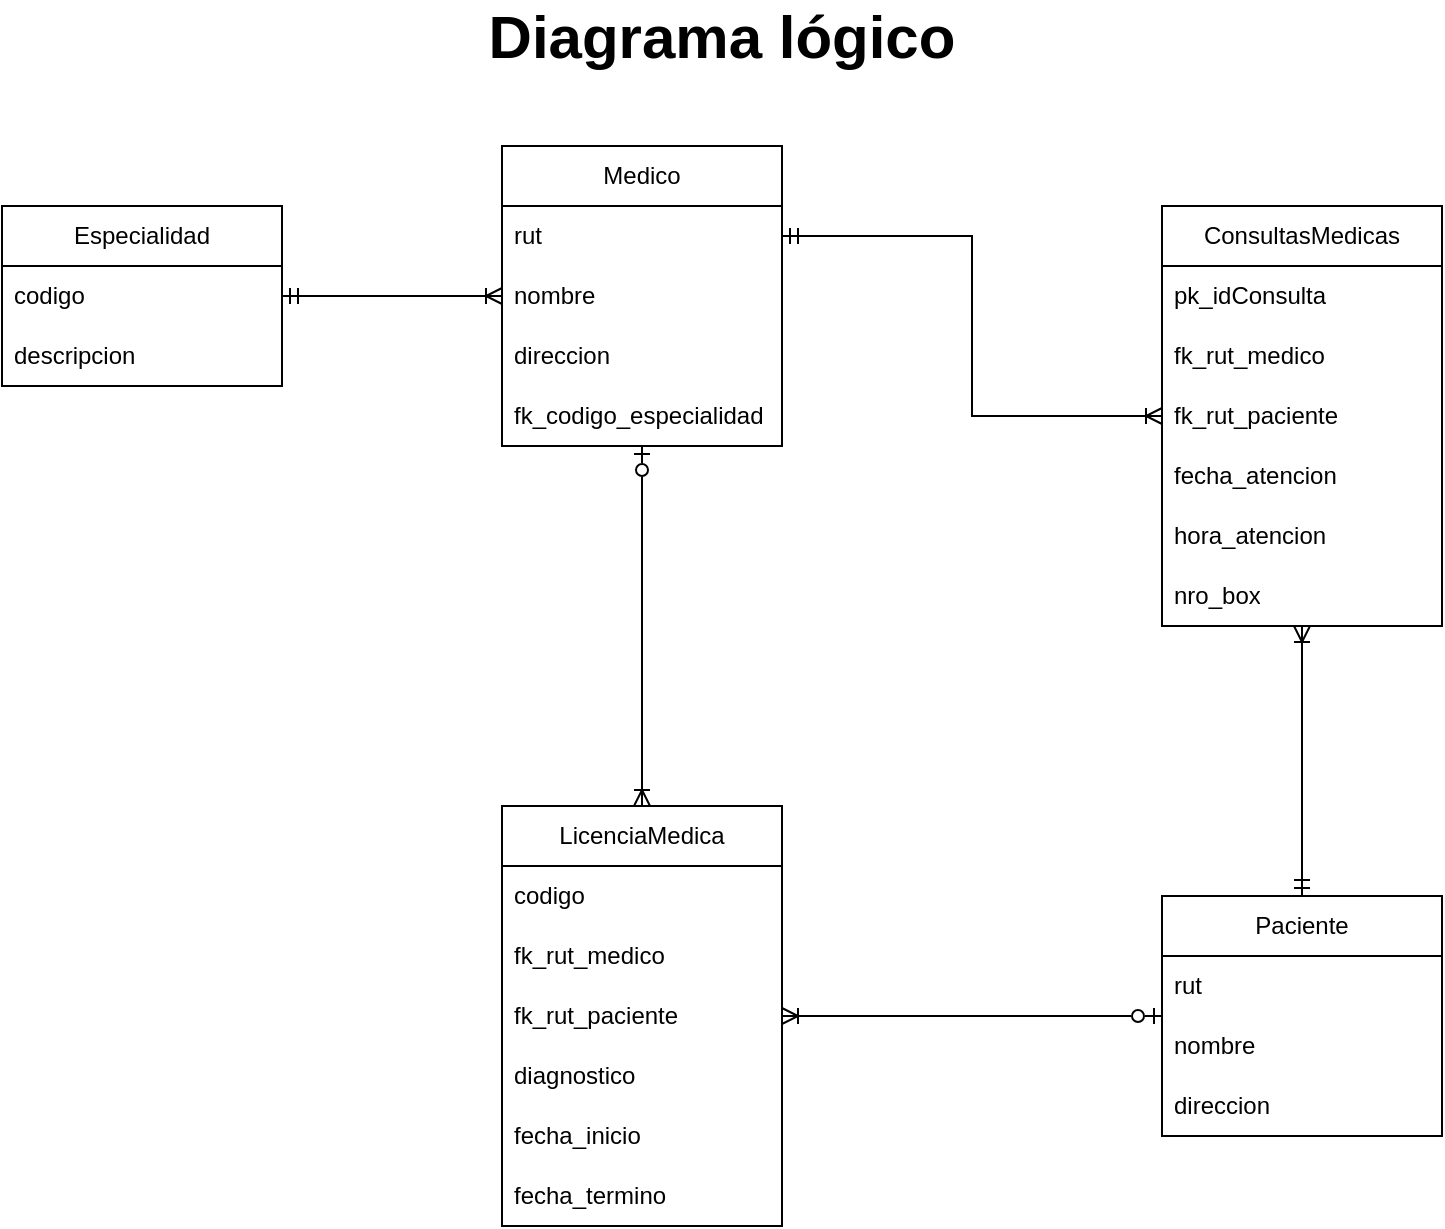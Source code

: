 <mxfile version="21.6.6" type="device" pages="2">
  <diagram name="logico" id="oF_o_Zv1r3C89cM200h0">
    <mxGraphModel dx="1379" dy="796" grid="1" gridSize="10" guides="1" tooltips="1" connect="1" arrows="1" fold="1" page="1" pageScale="1" pageWidth="850" pageHeight="1100" math="0" shadow="0">
      <root>
        <mxCell id="0" />
        <mxCell id="1" parent="0" />
        <mxCell id="ZJR1J_qh51CHddX5fWhF-16" style="edgeStyle=orthogonalEdgeStyle;rounded=0;orthogonalLoop=1;jettySize=auto;html=1;endArrow=ERoneToMany;endFill=0;startArrow=ERzeroToOne;startFill=0;" parent="1" source="ap77ZqGPE7Fvm3f2d0VW-2" target="ap77ZqGPE7Fvm3f2d0VW-18" edge="1">
          <mxGeometry relative="1" as="geometry" />
        </mxCell>
        <mxCell id="ap77ZqGPE7Fvm3f2d0VW-2" value="Medico" style="swimlane;fontStyle=0;childLayout=stackLayout;horizontal=1;startSize=30;horizontalStack=0;resizeParent=1;resizeParentMax=0;resizeLast=0;collapsible=1;marginBottom=0;whiteSpace=wrap;html=1;" parent="1" vertex="1">
          <mxGeometry x="290" y="130" width="140" height="150" as="geometry" />
        </mxCell>
        <mxCell id="ZJR1J_qh51CHddX5fWhF-9" value="rut&amp;nbsp;" style="text;strokeColor=none;fillColor=none;align=left;verticalAlign=middle;spacingLeft=4;spacingRight=4;overflow=hidden;points=[[0,0.5],[1,0.5]];portConstraint=eastwest;rotatable=0;whiteSpace=wrap;html=1;" parent="ap77ZqGPE7Fvm3f2d0VW-2" vertex="1">
          <mxGeometry y="30" width="140" height="30" as="geometry" />
        </mxCell>
        <mxCell id="ap77ZqGPE7Fvm3f2d0VW-3" value="nombre" style="text;strokeColor=none;fillColor=none;align=left;verticalAlign=middle;spacingLeft=4;spacingRight=4;overflow=hidden;points=[[0,0.5],[1,0.5]];portConstraint=eastwest;rotatable=0;whiteSpace=wrap;html=1;" parent="ap77ZqGPE7Fvm3f2d0VW-2" vertex="1">
          <mxGeometry y="60" width="140" height="30" as="geometry" />
        </mxCell>
        <mxCell id="ap77ZqGPE7Fvm3f2d0VW-5" value="direccion" style="text;strokeColor=none;fillColor=none;align=left;verticalAlign=middle;spacingLeft=4;spacingRight=4;overflow=hidden;points=[[0,0.5],[1,0.5]];portConstraint=eastwest;rotatable=0;whiteSpace=wrap;html=1;" parent="ap77ZqGPE7Fvm3f2d0VW-2" vertex="1">
          <mxGeometry y="90" width="140" height="30" as="geometry" />
        </mxCell>
        <mxCell id="ZJR1J_qh51CHddX5fWhF-13" value="fk_codigo_especialidad" style="text;strokeColor=none;fillColor=none;align=left;verticalAlign=middle;spacingLeft=4;spacingRight=4;overflow=hidden;points=[[0,0.5],[1,0.5]];portConstraint=eastwest;rotatable=0;whiteSpace=wrap;html=1;" parent="ap77ZqGPE7Fvm3f2d0VW-2" vertex="1">
          <mxGeometry y="120" width="140" height="30" as="geometry" />
        </mxCell>
        <mxCell id="ZJR1J_qh51CHddX5fWhF-10" style="edgeStyle=orthogonalEdgeStyle;rounded=0;orthogonalLoop=1;jettySize=auto;html=1;endArrow=ERoneToMany;endFill=0;startArrow=ERmandOne;startFill=0;" parent="1" source="ap77ZqGPE7Fvm3f2d0VW-6" target="ap77ZqGPE7Fvm3f2d0VW-10" edge="1">
          <mxGeometry relative="1" as="geometry" />
        </mxCell>
        <mxCell id="ZJR1J_qh51CHddX5fWhF-17" style="edgeStyle=orthogonalEdgeStyle;rounded=0;orthogonalLoop=1;jettySize=auto;html=1;endArrow=ERoneToMany;endFill=0;startArrow=ERzeroToOne;startFill=0;" parent="1" source="ap77ZqGPE7Fvm3f2d0VW-6" target="ap77ZqGPE7Fvm3f2d0VW-18" edge="1">
          <mxGeometry relative="1" as="geometry" />
        </mxCell>
        <mxCell id="ap77ZqGPE7Fvm3f2d0VW-6" value="Paciente" style="swimlane;fontStyle=0;childLayout=stackLayout;horizontal=1;startSize=30;horizontalStack=0;resizeParent=1;resizeParentMax=0;resizeLast=0;collapsible=1;marginBottom=0;whiteSpace=wrap;html=1;" parent="1" vertex="1">
          <mxGeometry x="620" y="505" width="140" height="120" as="geometry" />
        </mxCell>
        <mxCell id="ap77ZqGPE7Fvm3f2d0VW-8" value="rut" style="text;strokeColor=none;fillColor=none;align=left;verticalAlign=middle;spacingLeft=4;spacingRight=4;overflow=hidden;points=[[0,0.5],[1,0.5]];portConstraint=eastwest;rotatable=0;whiteSpace=wrap;html=1;" parent="ap77ZqGPE7Fvm3f2d0VW-6" vertex="1">
          <mxGeometry y="30" width="140" height="30" as="geometry" />
        </mxCell>
        <mxCell id="ap77ZqGPE7Fvm3f2d0VW-7" value="nombre" style="text;strokeColor=none;fillColor=none;align=left;verticalAlign=middle;spacingLeft=4;spacingRight=4;overflow=hidden;points=[[0,0.5],[1,0.5]];portConstraint=eastwest;rotatable=0;whiteSpace=wrap;html=1;" parent="ap77ZqGPE7Fvm3f2d0VW-6" vertex="1">
          <mxGeometry y="60" width="140" height="30" as="geometry" />
        </mxCell>
        <mxCell id="ap77ZqGPE7Fvm3f2d0VW-17" value="direccion" style="text;strokeColor=none;fillColor=none;align=left;verticalAlign=middle;spacingLeft=4;spacingRight=4;overflow=hidden;points=[[0,0.5],[1,0.5]];portConstraint=eastwest;rotatable=0;whiteSpace=wrap;html=1;" parent="ap77ZqGPE7Fvm3f2d0VW-6" vertex="1">
          <mxGeometry y="90" width="140" height="30" as="geometry" />
        </mxCell>
        <mxCell id="ap77ZqGPE7Fvm3f2d0VW-10" value="ConsultasMedicas" style="swimlane;fontStyle=0;childLayout=stackLayout;horizontal=1;startSize=30;horizontalStack=0;resizeParent=1;resizeParentMax=0;resizeLast=0;collapsible=1;marginBottom=0;whiteSpace=wrap;html=1;" parent="1" vertex="1">
          <mxGeometry x="620" y="160" width="140" height="210" as="geometry" />
        </mxCell>
        <mxCell id="ZJR1J_qh51CHddX5fWhF-8" value="pk_idConsulta" style="text;strokeColor=none;fillColor=none;align=left;verticalAlign=middle;spacingLeft=4;spacingRight=4;overflow=hidden;points=[[0,0.5],[1,0.5]];portConstraint=eastwest;rotatable=0;whiteSpace=wrap;html=1;" parent="ap77ZqGPE7Fvm3f2d0VW-10" vertex="1">
          <mxGeometry y="30" width="140" height="30" as="geometry" />
        </mxCell>
        <mxCell id="ZJR1J_qh51CHddX5fWhF-5" value="fk_rut_medico" style="text;strokeColor=none;fillColor=none;align=left;verticalAlign=middle;spacingLeft=4;spacingRight=4;overflow=hidden;points=[[0,0.5],[1,0.5]];portConstraint=eastwest;rotatable=0;whiteSpace=wrap;html=1;" parent="ap77ZqGPE7Fvm3f2d0VW-10" vertex="1">
          <mxGeometry y="60" width="140" height="30" as="geometry" />
        </mxCell>
        <mxCell id="ZJR1J_qh51CHddX5fWhF-7" value="fk_rut_paciente" style="text;strokeColor=none;fillColor=none;align=left;verticalAlign=middle;spacingLeft=4;spacingRight=4;overflow=hidden;points=[[0,0.5],[1,0.5]];portConstraint=eastwest;rotatable=0;whiteSpace=wrap;html=1;" parent="ap77ZqGPE7Fvm3f2d0VW-10" vertex="1">
          <mxGeometry y="90" width="140" height="30" as="geometry" />
        </mxCell>
        <mxCell id="ap77ZqGPE7Fvm3f2d0VW-11" value="fecha_atencion" style="text;strokeColor=none;fillColor=none;align=left;verticalAlign=middle;spacingLeft=4;spacingRight=4;overflow=hidden;points=[[0,0.5],[1,0.5]];portConstraint=eastwest;rotatable=0;whiteSpace=wrap;html=1;" parent="ap77ZqGPE7Fvm3f2d0VW-10" vertex="1">
          <mxGeometry y="120" width="140" height="30" as="geometry" />
        </mxCell>
        <mxCell id="ap77ZqGPE7Fvm3f2d0VW-12" value="hora_atencion" style="text;strokeColor=none;fillColor=none;align=left;verticalAlign=middle;spacingLeft=4;spacingRight=4;overflow=hidden;points=[[0,0.5],[1,0.5]];portConstraint=eastwest;rotatable=0;whiteSpace=wrap;html=1;" parent="ap77ZqGPE7Fvm3f2d0VW-10" vertex="1">
          <mxGeometry y="150" width="140" height="30" as="geometry" />
        </mxCell>
        <mxCell id="ap77ZqGPE7Fvm3f2d0VW-13" value="nro_box" style="text;strokeColor=none;fillColor=none;align=left;verticalAlign=middle;spacingLeft=4;spacingRight=4;overflow=hidden;points=[[0,0.5],[1,0.5]];portConstraint=eastwest;rotatable=0;whiteSpace=wrap;html=1;" parent="ap77ZqGPE7Fvm3f2d0VW-10" vertex="1">
          <mxGeometry y="180" width="140" height="30" as="geometry" />
        </mxCell>
        <mxCell id="ap77ZqGPE7Fvm3f2d0VW-14" value="Especialidad" style="swimlane;fontStyle=0;childLayout=stackLayout;horizontal=1;startSize=30;horizontalStack=0;resizeParent=1;resizeParentMax=0;resizeLast=0;collapsible=1;marginBottom=0;whiteSpace=wrap;html=1;" parent="1" vertex="1">
          <mxGeometry x="40" y="160" width="140" height="90" as="geometry" />
        </mxCell>
        <mxCell id="ap77ZqGPE7Fvm3f2d0VW-15" value="codigo" style="text;strokeColor=none;fillColor=none;align=left;verticalAlign=middle;spacingLeft=4;spacingRight=4;overflow=hidden;points=[[0,0.5],[1,0.5]];portConstraint=eastwest;rotatable=0;whiteSpace=wrap;html=1;" parent="ap77ZqGPE7Fvm3f2d0VW-14" vertex="1">
          <mxGeometry y="30" width="140" height="30" as="geometry" />
        </mxCell>
        <mxCell id="ap77ZqGPE7Fvm3f2d0VW-16" value="descripcion" style="text;strokeColor=none;fillColor=none;align=left;verticalAlign=middle;spacingLeft=4;spacingRight=4;overflow=hidden;points=[[0,0.5],[1,0.5]];portConstraint=eastwest;rotatable=0;whiteSpace=wrap;html=1;" parent="ap77ZqGPE7Fvm3f2d0VW-14" vertex="1">
          <mxGeometry y="60" width="140" height="30" as="geometry" />
        </mxCell>
        <mxCell id="ap77ZqGPE7Fvm3f2d0VW-18" value="LicenciaMedica" style="swimlane;fontStyle=0;childLayout=stackLayout;horizontal=1;startSize=30;horizontalStack=0;resizeParent=1;resizeParentMax=0;resizeLast=0;collapsible=1;marginBottom=0;whiteSpace=wrap;html=1;" parent="1" vertex="1">
          <mxGeometry x="290" y="460" width="140" height="210" as="geometry" />
        </mxCell>
        <mxCell id="ap77ZqGPE7Fvm3f2d0VW-19" value="codigo" style="text;strokeColor=none;fillColor=none;align=left;verticalAlign=middle;spacingLeft=4;spacingRight=4;overflow=hidden;points=[[0,0.5],[1,0.5]];portConstraint=eastwest;rotatable=0;whiteSpace=wrap;html=1;" parent="ap77ZqGPE7Fvm3f2d0VW-18" vertex="1">
          <mxGeometry y="30" width="140" height="30" as="geometry" />
        </mxCell>
        <mxCell id="ZJR1J_qh51CHddX5fWhF-15" value="fk_rut_medico" style="text;strokeColor=none;fillColor=none;align=left;verticalAlign=middle;spacingLeft=4;spacingRight=4;overflow=hidden;points=[[0,0.5],[1,0.5]];portConstraint=eastwest;rotatable=0;whiteSpace=wrap;html=1;" parent="ap77ZqGPE7Fvm3f2d0VW-18" vertex="1">
          <mxGeometry y="60" width="140" height="30" as="geometry" />
        </mxCell>
        <mxCell id="ZJR1J_qh51CHddX5fWhF-14" value="fk_rut_paciente" style="text;strokeColor=none;fillColor=none;align=left;verticalAlign=middle;spacingLeft=4;spacingRight=4;overflow=hidden;points=[[0,0.5],[1,0.5]];portConstraint=eastwest;rotatable=0;whiteSpace=wrap;html=1;" parent="ap77ZqGPE7Fvm3f2d0VW-18" vertex="1">
          <mxGeometry y="90" width="140" height="30" as="geometry" />
        </mxCell>
        <mxCell id="ZJR1J_qh51CHddX5fWhF-1" value="diagnostico" style="text;strokeColor=none;fillColor=none;align=left;verticalAlign=middle;spacingLeft=4;spacingRight=4;overflow=hidden;points=[[0,0.5],[1,0.5]];portConstraint=eastwest;rotatable=0;whiteSpace=wrap;html=1;" parent="ap77ZqGPE7Fvm3f2d0VW-18" vertex="1">
          <mxGeometry y="120" width="140" height="30" as="geometry" />
        </mxCell>
        <mxCell id="ZJR1J_qh51CHddX5fWhF-2" value="fecha_inicio" style="text;strokeColor=none;fillColor=none;align=left;verticalAlign=middle;spacingLeft=4;spacingRight=4;overflow=hidden;points=[[0,0.5],[1,0.5]];portConstraint=eastwest;rotatable=0;whiteSpace=wrap;html=1;" parent="ap77ZqGPE7Fvm3f2d0VW-18" vertex="1">
          <mxGeometry y="150" width="140" height="30" as="geometry" />
        </mxCell>
        <mxCell id="ZJR1J_qh51CHddX5fWhF-3" value="fecha_termino" style="text;strokeColor=none;fillColor=none;align=left;verticalAlign=middle;spacingLeft=4;spacingRight=4;overflow=hidden;points=[[0,0.5],[1,0.5]];portConstraint=eastwest;rotatable=0;whiteSpace=wrap;html=1;" parent="ap77ZqGPE7Fvm3f2d0VW-18" vertex="1">
          <mxGeometry y="180" width="140" height="30" as="geometry" />
        </mxCell>
        <mxCell id="ZJR1J_qh51CHddX5fWhF-11" style="edgeStyle=orthogonalEdgeStyle;rounded=0;orthogonalLoop=1;jettySize=auto;html=1;endArrow=ERoneToMany;endFill=0;startArrow=ERmandOne;startFill=0;" parent="1" source="ZJR1J_qh51CHddX5fWhF-9" target="ap77ZqGPE7Fvm3f2d0VW-10" edge="1">
          <mxGeometry relative="1" as="geometry" />
        </mxCell>
        <mxCell id="ZJR1J_qh51CHddX5fWhF-12" style="edgeStyle=orthogonalEdgeStyle;rounded=0;orthogonalLoop=1;jettySize=auto;html=1;endArrow=ERoneToMany;endFill=0;startArrow=ERmandOne;startFill=0;" parent="1" source="ap77ZqGPE7Fvm3f2d0VW-15" target="ap77ZqGPE7Fvm3f2d0VW-2" edge="1">
          <mxGeometry relative="1" as="geometry" />
        </mxCell>
        <mxCell id="ZJR1J_qh51CHddX5fWhF-18" value="Diagrama lógico" style="text;html=1;strokeColor=none;fillColor=none;align=center;verticalAlign=middle;whiteSpace=wrap;rounded=0;fontSize=30;fontStyle=1" parent="1" vertex="1">
          <mxGeometry x="190" y="60" width="420" height="30" as="geometry" />
        </mxCell>
      </root>
    </mxGraphModel>
  </diagram>
  <diagram name="físico" id="wQxa4JexmkdCZRy-FifI">
    <mxGraphModel dx="1379" dy="796" grid="1" gridSize="10" guides="1" tooltips="1" connect="1" arrows="1" fold="1" page="1" pageScale="1" pageWidth="850" pageHeight="1100" math="0" shadow="0">
      <root>
        <mxCell id="YNFtofhm8fhoQeXLDqS7-0" />
        <mxCell id="YNFtofhm8fhoQeXLDqS7-1" parent="YNFtofhm8fhoQeXLDqS7-0" />
        <mxCell id="YNFtofhm8fhoQeXLDqS7-34" value="Diagrama Físico" style="text;html=1;strokeColor=none;fillColor=none;align=center;verticalAlign=middle;whiteSpace=wrap;rounded=0;fontSize=30;fontStyle=1" parent="YNFtofhm8fhoQeXLDqS7-1" vertex="1">
          <mxGeometry x="190" y="60" width="420" height="30" as="geometry" />
        </mxCell>
        <mxCell id="mC3gZ_4tS_GE2S7JXHfu-48" style="edgeStyle=orthogonalEdgeStyle;rounded=0;orthogonalLoop=1;jettySize=auto;html=1;" parent="YNFtofhm8fhoQeXLDqS7-1" source="mC3gZ_4tS_GE2S7JXHfu-15" target="mC3gZ_4tS_GE2S7JXHfu-19" edge="1">
          <mxGeometry relative="1" as="geometry" />
        </mxCell>
        <mxCell id="mC3gZ_4tS_GE2S7JXHfu-15" value="Especialidad" style="swimlane;fontStyle=0;childLayout=stackLayout;horizontal=1;startSize=26;fillColor=none;horizontalStack=0;resizeParent=1;resizeParentMax=0;resizeLast=0;collapsible=1;marginBottom=0;whiteSpace=wrap;html=1;" parent="YNFtofhm8fhoQeXLDqS7-1" vertex="1">
          <mxGeometry x="10" y="200" width="240" height="78" as="geometry" />
        </mxCell>
        <mxCell id="mC3gZ_4tS_GE2S7JXHfu-16" value="* codigo: string(6)" style="text;strokeColor=none;fillColor=none;align=left;verticalAlign=top;spacingLeft=4;spacingRight=4;overflow=hidden;rotatable=0;points=[[0,0.5],[1,0.5]];portConstraint=eastwest;whiteSpace=wrap;html=1;fontStyle=1;fontSize=13;" parent="mC3gZ_4tS_GE2S7JXHfu-15" vertex="1">
          <mxGeometry y="26" width="240" height="26" as="geometry" />
        </mxCell>
        <mxCell id="mC3gZ_4tS_GE2S7JXHfu-17" value="+ descripcion: string(150)" style="text;strokeColor=none;fillColor=none;align=left;verticalAlign=top;spacingLeft=4;spacingRight=4;overflow=hidden;rotatable=0;points=[[0,0.5],[1,0.5]];portConstraint=eastwest;whiteSpace=wrap;html=1;" parent="mC3gZ_4tS_GE2S7JXHfu-15" vertex="1">
          <mxGeometry y="52" width="240" height="26" as="geometry" />
        </mxCell>
        <mxCell id="mC3gZ_4tS_GE2S7JXHfu-49" style="edgeStyle=orthogonalEdgeStyle;rounded=0;orthogonalLoop=1;jettySize=auto;html=1;" parent="YNFtofhm8fhoQeXLDqS7-1" source="mC3gZ_4tS_GE2S7JXHfu-19" target="mC3gZ_4tS_GE2S7JXHfu-24" edge="1">
          <mxGeometry relative="1" as="geometry" />
        </mxCell>
        <mxCell id="mC3gZ_4tS_GE2S7JXHfu-50" style="edgeStyle=orthogonalEdgeStyle;rounded=0;orthogonalLoop=1;jettySize=auto;html=1;" parent="YNFtofhm8fhoQeXLDqS7-1" source="mC3gZ_4tS_GE2S7JXHfu-19" target="mC3gZ_4tS_GE2S7JXHfu-31" edge="1">
          <mxGeometry relative="1" as="geometry" />
        </mxCell>
        <mxCell id="mC3gZ_4tS_GE2S7JXHfu-19" value="Medico" style="swimlane;fontStyle=0;childLayout=stackLayout;horizontal=1;startSize=26;fillColor=none;horizontalStack=0;resizeParent=1;resizeParentMax=0;resizeLast=0;collapsible=1;marginBottom=0;whiteSpace=wrap;html=1;" parent="YNFtofhm8fhoQeXLDqS7-1" vertex="1">
          <mxGeometry x="310" y="230" width="240" height="130" as="geometry" />
        </mxCell>
        <mxCell id="mC3gZ_4tS_GE2S7JXHfu-20" value="*&amp;nbsp;rut&amp;nbsp;: string(10)" style="text;strokeColor=none;fillColor=none;align=left;verticalAlign=top;spacingLeft=4;spacingRight=4;overflow=hidden;rotatable=0;points=[[0,0.5],[1,0.5]];portConstraint=eastwest;whiteSpace=wrap;html=1;fontStyle=1;fontSize=13;" parent="mC3gZ_4tS_GE2S7JXHfu-19" vertex="1">
          <mxGeometry y="26" width="240" height="26" as="geometry" />
        </mxCell>
        <mxCell id="mC3gZ_4tS_GE2S7JXHfu-21" value="+ nombre: string(100)" style="text;strokeColor=none;fillColor=none;align=left;verticalAlign=top;spacingLeft=4;spacingRight=4;overflow=hidden;rotatable=0;points=[[0,0.5],[1,0.5]];portConstraint=eastwest;whiteSpace=wrap;html=1;" parent="mC3gZ_4tS_GE2S7JXHfu-19" vertex="1">
          <mxGeometry y="52" width="240" height="26" as="geometry" />
        </mxCell>
        <mxCell id="mC3gZ_4tS_GE2S7JXHfu-22" value="+ direccion: string(150)" style="text;strokeColor=none;fillColor=none;align=left;verticalAlign=top;spacingLeft=4;spacingRight=4;overflow=hidden;rotatable=0;points=[[0,0.5],[1,0.5]];portConstraint=eastwest;whiteSpace=wrap;html=1;" parent="mC3gZ_4tS_GE2S7JXHfu-19" vertex="1">
          <mxGeometry y="78" width="240" height="26" as="geometry" />
        </mxCell>
        <mxCell id="mC3gZ_4tS_GE2S7JXHfu-23" value="+ fk_codigo_especialidad: string(6)" style="text;strokeColor=none;fillColor=none;align=left;verticalAlign=top;spacingLeft=4;spacingRight=4;overflow=hidden;rotatable=0;points=[[0,0.5],[1,0.5]];portConstraint=eastwest;whiteSpace=wrap;html=1;" parent="mC3gZ_4tS_GE2S7JXHfu-19" vertex="1">
          <mxGeometry y="104" width="240" height="26" as="geometry" />
        </mxCell>
        <mxCell id="mC3gZ_4tS_GE2S7JXHfu-24" value="ConsultasMedicas" style="swimlane;fontStyle=0;childLayout=stackLayout;horizontal=1;startSize=26;fillColor=none;horizontalStack=0;resizeParent=1;resizeParentMax=0;resizeLast=0;collapsible=1;marginBottom=0;whiteSpace=wrap;html=1;" parent="YNFtofhm8fhoQeXLDqS7-1" vertex="1">
          <mxGeometry x="560" y="440" width="240" height="182" as="geometry" />
        </mxCell>
        <mxCell id="mC3gZ_4tS_GE2S7JXHfu-25" value="*&amp;nbsp;pk_idConsulta&lt;span style=&quot;background-color: initial;&quot;&gt;: char(6)&lt;/span&gt;" style="text;strokeColor=none;fillColor=none;align=left;verticalAlign=top;spacingLeft=4;spacingRight=4;overflow=hidden;rotatable=0;points=[[0,0.5],[1,0.5]];portConstraint=eastwest;whiteSpace=wrap;html=1;fontStyle=1;fontSize=13;" parent="mC3gZ_4tS_GE2S7JXHfu-24" vertex="1">
          <mxGeometry y="26" width="240" height="26" as="geometry" />
        </mxCell>
        <mxCell id="mC3gZ_4tS_GE2S7JXHfu-26" value="+ fecha_atencion: date" style="text;strokeColor=none;fillColor=none;align=left;verticalAlign=top;spacingLeft=4;spacingRight=4;overflow=hidden;rotatable=0;points=[[0,0.5],[1,0.5]];portConstraint=eastwest;whiteSpace=wrap;html=1;" parent="mC3gZ_4tS_GE2S7JXHfu-24" vertex="1">
          <mxGeometry y="52" width="240" height="26" as="geometry" />
        </mxCell>
        <mxCell id="mC3gZ_4tS_GE2S7JXHfu-27" value="+ hora_atencion: time" style="text;strokeColor=none;fillColor=none;align=left;verticalAlign=top;spacingLeft=4;spacingRight=4;overflow=hidden;rotatable=0;points=[[0,0.5],[1,0.5]];portConstraint=eastwest;whiteSpace=wrap;html=1;" parent="mC3gZ_4tS_GE2S7JXHfu-24" vertex="1">
          <mxGeometry y="78" width="240" height="26" as="geometry" />
        </mxCell>
        <mxCell id="mC3gZ_4tS_GE2S7JXHfu-30" value="+ nro_box: int" style="text;strokeColor=none;fillColor=none;align=left;verticalAlign=top;spacingLeft=4;spacingRight=4;overflow=hidden;rotatable=0;points=[[0,0.5],[1,0.5]];portConstraint=eastwest;whiteSpace=wrap;html=1;" parent="mC3gZ_4tS_GE2S7JXHfu-24" vertex="1">
          <mxGeometry y="104" width="240" height="26" as="geometry" />
        </mxCell>
        <mxCell id="mC3gZ_4tS_GE2S7JXHfu-29" value="+ fk_rut_paciente: string(10)" style="text;strokeColor=none;fillColor=none;align=left;verticalAlign=top;spacingLeft=4;spacingRight=4;overflow=hidden;rotatable=0;points=[[0,0.5],[1,0.5]];portConstraint=eastwest;whiteSpace=wrap;html=1;" parent="mC3gZ_4tS_GE2S7JXHfu-24" vertex="1">
          <mxGeometry y="130" width="240" height="26" as="geometry" />
        </mxCell>
        <mxCell id="mC3gZ_4tS_GE2S7JXHfu-28" value="+ fk_rut_medico: string(10)" style="text;strokeColor=none;fillColor=none;align=left;verticalAlign=top;spacingLeft=4;spacingRight=4;overflow=hidden;rotatable=0;points=[[0,0.5],[1,0.5]];portConstraint=eastwest;whiteSpace=wrap;html=1;" parent="mC3gZ_4tS_GE2S7JXHfu-24" vertex="1">
          <mxGeometry y="156" width="240" height="26" as="geometry" />
        </mxCell>
        <mxCell id="mC3gZ_4tS_GE2S7JXHfu-31" value="LicenciaMedica" style="swimlane;fontStyle=0;childLayout=stackLayout;horizontal=1;startSize=26;fillColor=none;horizontalStack=0;resizeParent=1;resizeParentMax=0;resizeLast=0;collapsible=1;marginBottom=0;whiteSpace=wrap;html=1;" parent="YNFtofhm8fhoQeXLDqS7-1" vertex="1">
          <mxGeometry x="120" y="622" width="240" height="182" as="geometry" />
        </mxCell>
        <mxCell id="mC3gZ_4tS_GE2S7JXHfu-32" value="*&amp;nbsp;codigo: string(10)" style="text;strokeColor=none;fillColor=none;align=left;verticalAlign=top;spacingLeft=4;spacingRight=4;overflow=hidden;rotatable=0;points=[[0,0.5],[1,0.5]];portConstraint=eastwest;whiteSpace=wrap;html=1;fontStyle=1;fontSize=13;" parent="mC3gZ_4tS_GE2S7JXHfu-31" vertex="1">
          <mxGeometry y="26" width="240" height="26" as="geometry" />
        </mxCell>
        <mxCell id="mC3gZ_4tS_GE2S7JXHfu-33" value="+ diagnostico: string(150)" style="text;strokeColor=none;fillColor=none;align=left;verticalAlign=top;spacingLeft=4;spacingRight=4;overflow=hidden;rotatable=0;points=[[0,0.5],[1,0.5]];portConstraint=eastwest;whiteSpace=wrap;html=1;" parent="mC3gZ_4tS_GE2S7JXHfu-31" vertex="1">
          <mxGeometry y="52" width="240" height="26" as="geometry" />
        </mxCell>
        <mxCell id="mC3gZ_4tS_GE2S7JXHfu-34" value="+ fecha_inicio: date" style="text;strokeColor=none;fillColor=none;align=left;verticalAlign=top;spacingLeft=4;spacingRight=4;overflow=hidden;rotatable=0;points=[[0,0.5],[1,0.5]];portConstraint=eastwest;whiteSpace=wrap;html=1;" parent="mC3gZ_4tS_GE2S7JXHfu-31" vertex="1">
          <mxGeometry y="78" width="240" height="26" as="geometry" />
        </mxCell>
        <mxCell id="mC3gZ_4tS_GE2S7JXHfu-35" value="+ fecha_termino: date" style="text;strokeColor=none;fillColor=none;align=left;verticalAlign=top;spacingLeft=4;spacingRight=4;overflow=hidden;rotatable=0;points=[[0,0.5],[1,0.5]];portConstraint=eastwest;whiteSpace=wrap;html=1;" parent="mC3gZ_4tS_GE2S7JXHfu-31" vertex="1">
          <mxGeometry y="104" width="240" height="26" as="geometry" />
        </mxCell>
        <mxCell id="mC3gZ_4tS_GE2S7JXHfu-36" value="+ fk_rut_medico: string(10)" style="text;strokeColor=none;fillColor=none;align=left;verticalAlign=top;spacingLeft=4;spacingRight=4;overflow=hidden;rotatable=0;points=[[0,0.5],[1,0.5]];portConstraint=eastwest;whiteSpace=wrap;html=1;" parent="mC3gZ_4tS_GE2S7JXHfu-31" vertex="1">
          <mxGeometry y="130" width="240" height="26" as="geometry" />
        </mxCell>
        <mxCell id="mC3gZ_4tS_GE2S7JXHfu-37" value="+ fk_rut_paciente: string(10)" style="text;strokeColor=none;fillColor=none;align=left;verticalAlign=top;spacingLeft=4;spacingRight=4;overflow=hidden;rotatable=0;points=[[0,0.5],[1,0.5]];portConstraint=eastwest;whiteSpace=wrap;html=1;" parent="mC3gZ_4tS_GE2S7JXHfu-31" vertex="1">
          <mxGeometry y="156" width="240" height="26" as="geometry" />
        </mxCell>
        <mxCell id="mC3gZ_4tS_GE2S7JXHfu-51" style="edgeStyle=orthogonalEdgeStyle;rounded=0;orthogonalLoop=1;jettySize=auto;html=1;" parent="YNFtofhm8fhoQeXLDqS7-1" source="mC3gZ_4tS_GE2S7JXHfu-43" target="mC3gZ_4tS_GE2S7JXHfu-24" edge="1">
          <mxGeometry relative="1" as="geometry" />
        </mxCell>
        <mxCell id="mC3gZ_4tS_GE2S7JXHfu-52" style="edgeStyle=orthogonalEdgeStyle;rounded=0;orthogonalLoop=1;jettySize=auto;html=1;" parent="YNFtofhm8fhoQeXLDqS7-1" source="mC3gZ_4tS_GE2S7JXHfu-43" target="mC3gZ_4tS_GE2S7JXHfu-31" edge="1">
          <mxGeometry relative="1" as="geometry" />
        </mxCell>
        <mxCell id="mC3gZ_4tS_GE2S7JXHfu-43" value="Paciente" style="swimlane;fontStyle=0;childLayout=stackLayout;horizontal=1;startSize=26;fillColor=none;horizontalStack=0;resizeParent=1;resizeParentMax=0;resizeLast=0;collapsible=1;marginBottom=0;whiteSpace=wrap;html=1;" parent="YNFtofhm8fhoQeXLDqS7-1" vertex="1">
          <mxGeometry x="530" y="720" width="240" height="104" as="geometry" />
        </mxCell>
        <mxCell id="mC3gZ_4tS_GE2S7JXHfu-44" value="*&amp;nbsp;rut&amp;nbsp;: string(10)" style="text;strokeColor=none;fillColor=none;align=left;verticalAlign=top;spacingLeft=4;spacingRight=4;overflow=hidden;rotatable=0;points=[[0,0.5],[1,0.5]];portConstraint=eastwest;whiteSpace=wrap;html=1;fontStyle=1;fontSize=13;" parent="mC3gZ_4tS_GE2S7JXHfu-43" vertex="1">
          <mxGeometry y="26" width="240" height="26" as="geometry" />
        </mxCell>
        <mxCell id="mC3gZ_4tS_GE2S7JXHfu-45" value="+ nombre: string(100)" style="text;strokeColor=none;fillColor=none;align=left;verticalAlign=top;spacingLeft=4;spacingRight=4;overflow=hidden;rotatable=0;points=[[0,0.5],[1,0.5]];portConstraint=eastwest;whiteSpace=wrap;html=1;" parent="mC3gZ_4tS_GE2S7JXHfu-43" vertex="1">
          <mxGeometry y="52" width="240" height="26" as="geometry" />
        </mxCell>
        <mxCell id="mC3gZ_4tS_GE2S7JXHfu-46" value="+ direccion: string(150)" style="text;strokeColor=none;fillColor=none;align=left;verticalAlign=top;spacingLeft=4;spacingRight=4;overflow=hidden;rotatable=0;points=[[0,0.5],[1,0.5]];portConstraint=eastwest;whiteSpace=wrap;html=1;" parent="mC3gZ_4tS_GE2S7JXHfu-43" vertex="1">
          <mxGeometry y="78" width="240" height="26" as="geometry" />
        </mxCell>
      </root>
    </mxGraphModel>
  </diagram>
</mxfile>

